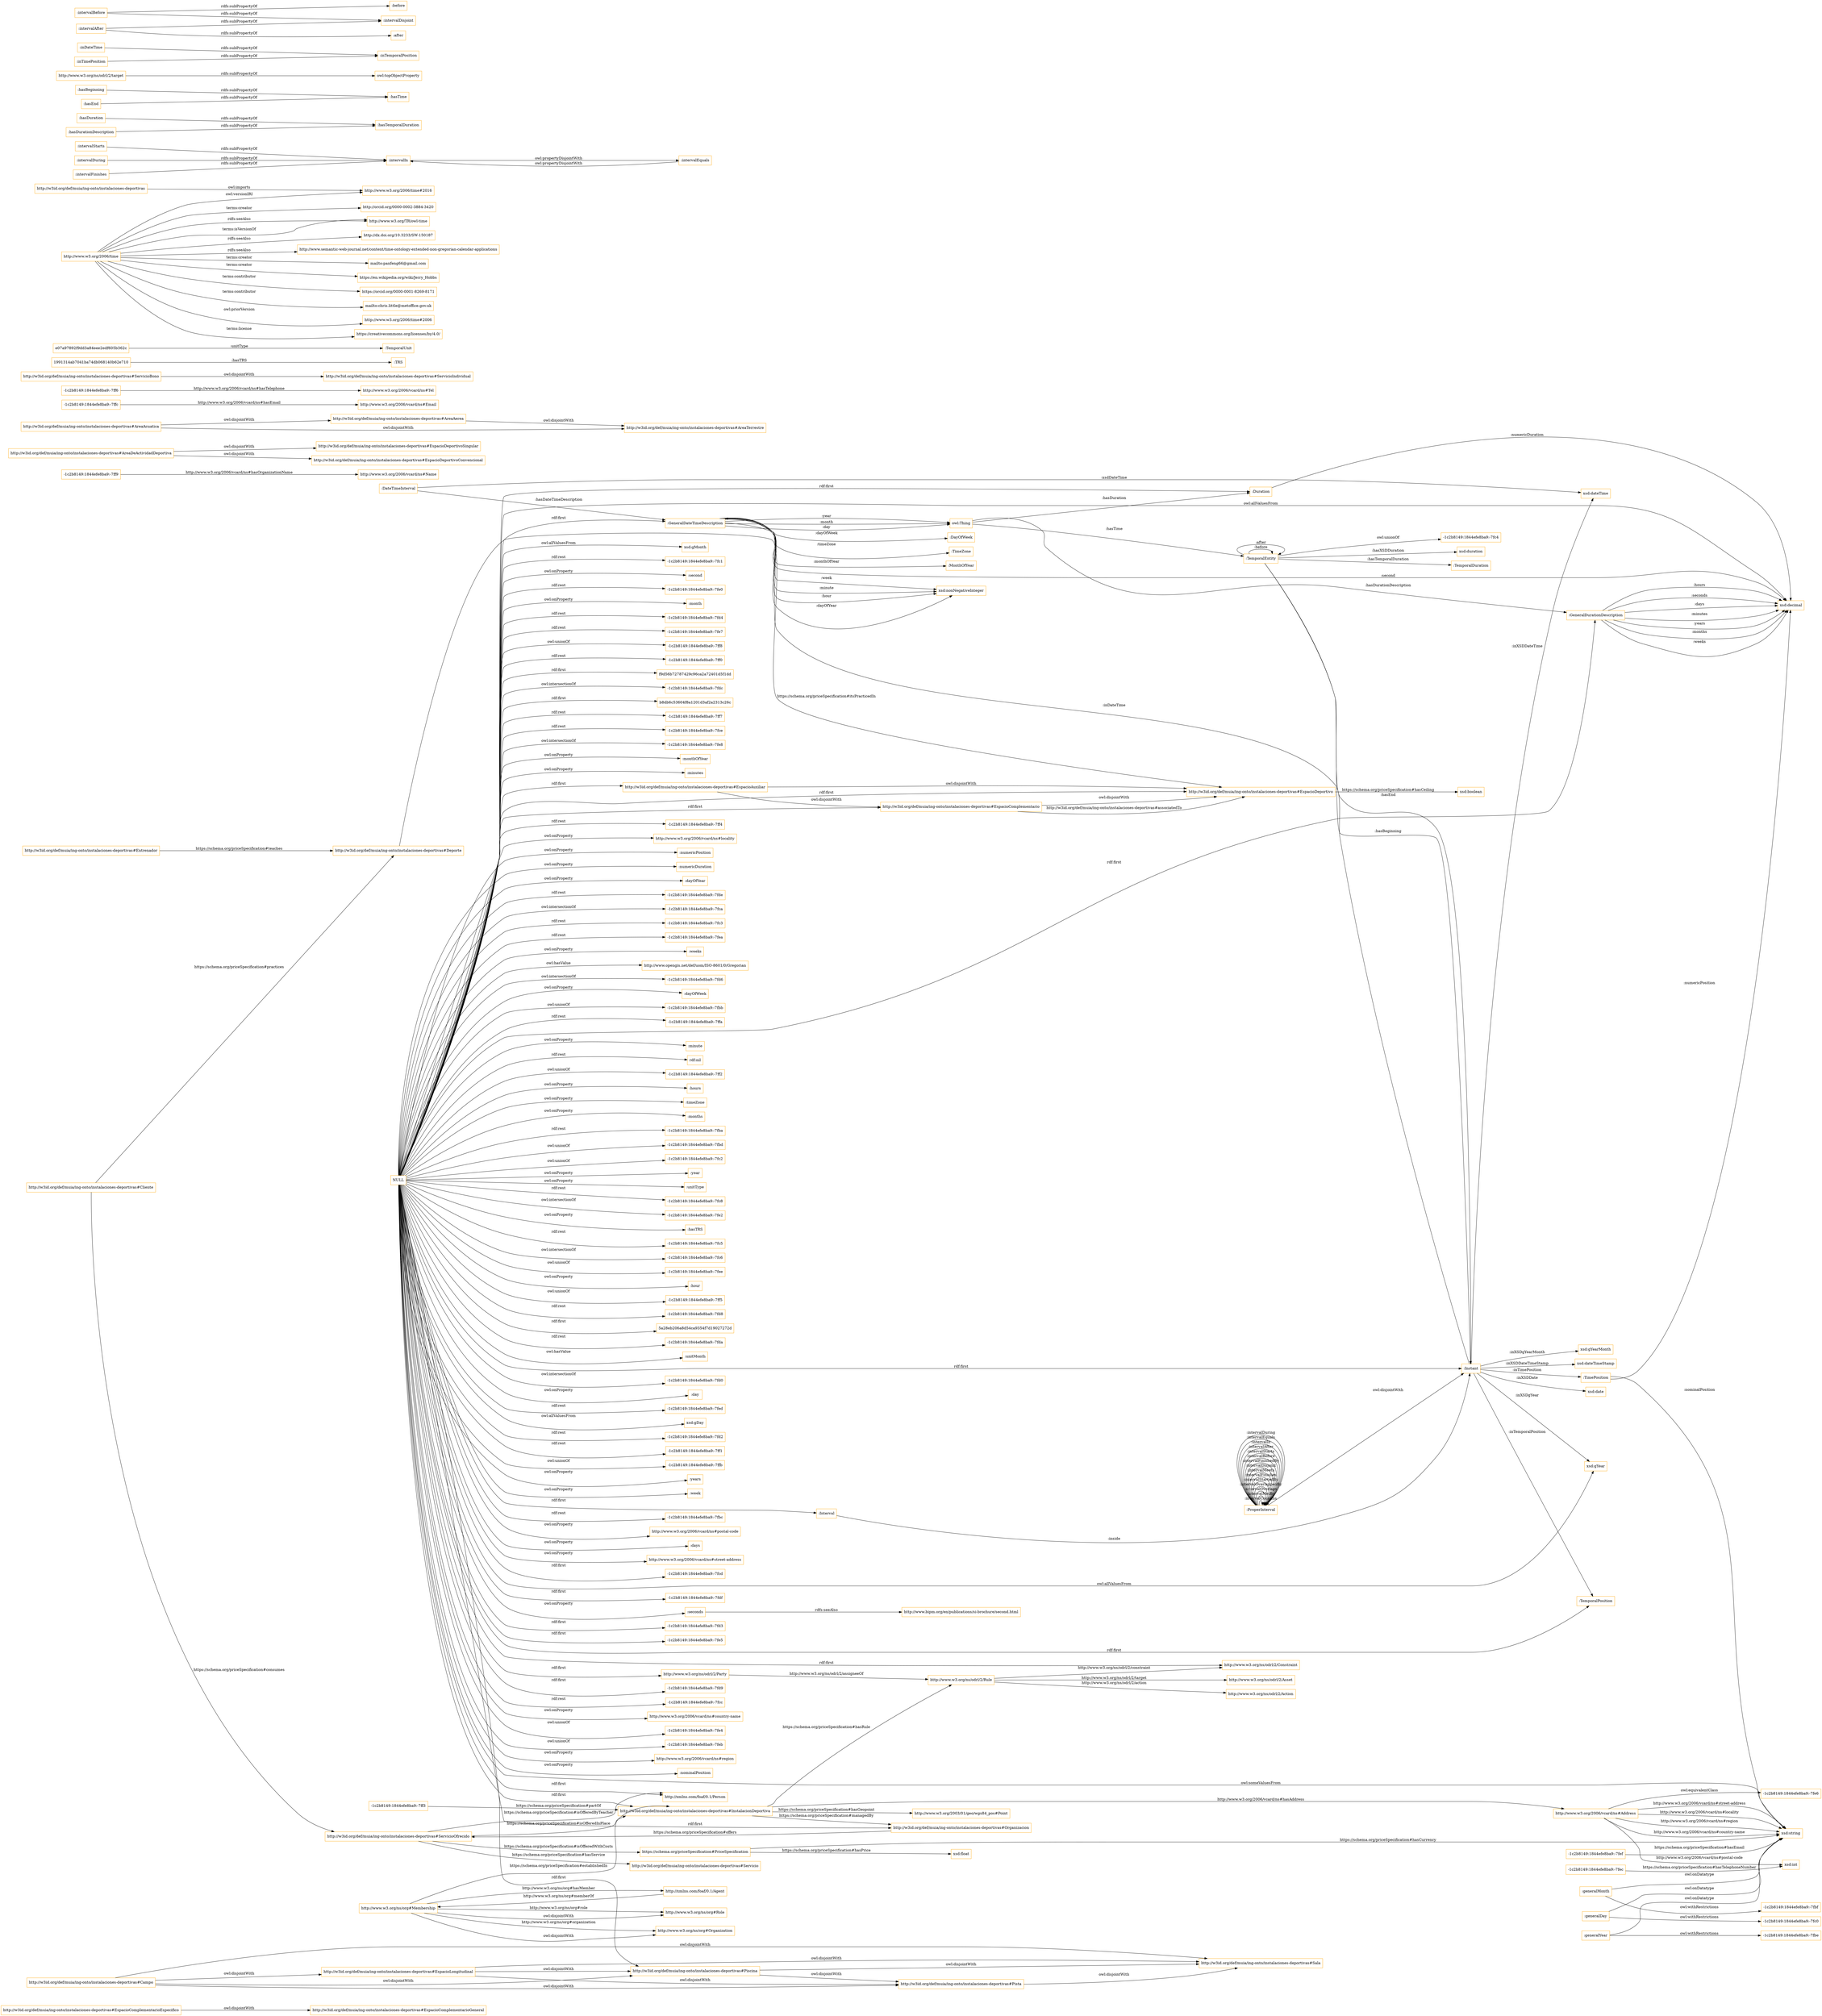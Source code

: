 digraph ar2dtool_diagram { 
rankdir=LR;
size="1501"
node [shape = rectangle, color="orange"]; "http://w3id.org/def/muia/ing-onto/instalaciones-deportivas#EspacioComplementarioEspecifico" "-1c2b8149:1844efe8ba9:-7fe6" "-1c2b8149:1844efe8ba9:-7fcd" "-1c2b8149:1844efe8ba9:-7ff9" "http://w3id.org/def/muia/ing-onto/instalaciones-deportivas#EspacioDeportivoSingular" "http://w3id.org/def/muia/ing-onto/instalaciones-deportivas#EspacioComplementario" "-1c2b8149:1844efe8ba9:-7fdf" "http://www.w3.org/ns/odrl/2/Party" "http://www.w3.org/ns/org#Role" "http://w3id.org/def/muia/ing-onto/instalaciones-deportivas#AreaAerea" "-1c2b8149:1844efe8ba9:-7fd3" "http://w3id.org/def/muia/ing-onto/instalaciones-deportivas#Servicio" "-1c2b8149:1844efe8ba9:-7fe5" "http://www.w3.org/ns/odrl/2/Rule" "-1c2b8149:1844efe8ba9:-7ffc" "http://www.w3.org/2006/vcard/ns#Email" "-1c2b8149:1844efe8ba9:-7ff6" "http://w3id.org/def/muia/ing-onto/instalaciones-deportivas#Entrenador" "https://schema.org/priceSpecification#PriceSpecification" "http://xmlns.com/foaf/0.1/Person" "http://w3id.org/def/muia/ing-onto/instalaciones-deportivas#Piscina" "http://www.w3.org/2006/vcard/ns#Tel" "http://w3id.org/def/muia/ing-onto/instalaciones-deportivas#EspacioAuxiliar" "http://www.w3.org/ns/odrl/2/Asset" "http://w3id.org/def/muia/ing-onto/instalaciones-deportivas#AreaDeActividadDeportiva" "http://www.w3.org/ns/odrl/2/Constraint" "http://w3id.org/def/muia/ing-onto/instalaciones-deportivas#ServicioOfrecido" "http://w3id.org/def/muia/ing-onto/instalaciones-deportivas#EspacioComplementarioGeneral" "http://www.w3.org/ns/org#Organization" "http://w3id.org/def/muia/ing-onto/instalaciones-deportivas#Campo" "http://w3id.org/def/muia/ing-onto/instalaciones-deportivas#EspacioLongitudinal" "http://xmlns.com/foaf/0.1/Agent" "http://www.w3.org/ns/odrl/2/Action" "-1c2b8149:1844efe8ba9:-7fef" "http://w3id.org/def/muia/ing-onto/instalaciones-deportivas#AreaAcuatica" "http://w3id.org/def/muia/ing-onto/instalaciones-deportivas#Cliente" "http://w3id.org/def/muia/ing-onto/instalaciones-deportivas#Sala" "http://w3id.org/def/muia/ing-onto/instalaciones-deportivas#ServicioBono" "http://w3id.org/def/muia/ing-onto/instalaciones-deportivas#InstalacionDeportiva" "http://w3id.org/def/muia/ing-onto/instalaciones-deportivas#Organizacion" "http://w3id.org/def/muia/ing-onto/instalaciones-deportivas#EspacioDeportivo" "http://w3id.org/def/muia/ing-onto/instalaciones-deportivas#Deporte" "http://w3id.org/def/muia/ing-onto/instalaciones-deportivas#Pista" "-1c2b8149:1844efe8ba9:-7ff3" "http://www.w3.org/2006/vcard/ns#Name" "-1c2b8149:1844efe8ba9:-7fec" "http://www.w3.org/ns/org#Membership" "http://w3id.org/def/muia/ing-onto/instalaciones-deportivas#AreaTerrestre" "http://www.w3.org/2003/01/geo/wgs84_pos#Point" "http://w3id.org/def/muia/ing-onto/instalaciones-deportivas#ServicioIndividual" "http://w3id.org/def/muia/ing-onto/instalaciones-deportivas#EspacioDeportivoConvencional" "-1c2b8149:1844efe8ba9:-7fd9" "http://www.w3.org/2006/vcard/ns#Address" ":TimeZone" ":GeneralDateTimeDescription" ":DateTimeInterval" ":TRS" ":TemporalDuration" ":Duration" ":GeneralDurationDescription" ":ProperInterval" ":TimePosition" "e07a97892f9dd3a84eee2edf605b362c" ":TemporalPosition" ":Interval" "1991314ab7041ba74db068140b62e710" ":TemporalEntity" ":MonthOfYear" ":TemporalUnit" ":Instant" ":DayOfWeek" ; /*classes style*/
	"http://w3id.org/def/muia/ing-onto/instalaciones-deportivas#EspacioLongitudinal" -> "http://w3id.org/def/muia/ing-onto/instalaciones-deportivas#Sala" [ label = "owl:disjointWith" ];
	"http://w3id.org/def/muia/ing-onto/instalaciones-deportivas#EspacioLongitudinal" -> "http://w3id.org/def/muia/ing-onto/instalaciones-deportivas#Pista" [ label = "owl:disjointWith" ];
	"http://w3id.org/def/muia/ing-onto/instalaciones-deportivas#EspacioLongitudinal" -> "http://w3id.org/def/muia/ing-onto/instalaciones-deportivas#Piscina" [ label = "owl:disjointWith" ];
	"http://w3id.org/def/muia/ing-onto/instalaciones-deportivas" -> "http://www.w3.org/2006/time#2016" [ label = "owl:imports" ];
	":intervalIn" -> ":intervalEquals" [ label = "owl:propertyDisjointWith" ];
	"http://w3id.org/def/muia/ing-onto/instalaciones-deportivas#AreaAerea" -> "http://w3id.org/def/muia/ing-onto/instalaciones-deportivas#AreaTerrestre" [ label = "owl:disjointWith" ];
	"http://www.w3.org/2006/time" -> "http://orcid.org/0000-0002-3884-3420" [ label = "terms:creator" ];
	"http://www.w3.org/2006/time" -> "http://www.w3.org/TR/owl-time" [ label = "rdfs:seeAlso" ];
	"http://www.w3.org/2006/time" -> "http://dx.doi.org/10.3233/SW-150187" [ label = "rdfs:seeAlso" ];
	"http://www.w3.org/2006/time" -> "http://www.semantic-web-journal.net/content/time-ontology-extended-non-gregorian-calendar-applications" [ label = "rdfs:seeAlso" ];
	"http://www.w3.org/2006/time" -> "http://www.w3.org/TR/owl-time" [ label = "terms:isVersionOf" ];
	"http://www.w3.org/2006/time" -> "http://www.w3.org/2006/time#2016" [ label = "owl:versionIRI" ];
	"http://www.w3.org/2006/time" -> "mailto:panfeng66@gmail.com" [ label = "terms:creator" ];
	"http://www.w3.org/2006/time" -> "https://en.wikipedia.org/wiki/Jerry_Hobbs" [ label = "terms:creator" ];
	"http://www.w3.org/2006/time" -> "https://orcid.org/0000-0001-8269-8171" [ label = "terms:contributor" ];
	"http://www.w3.org/2006/time" -> "mailto:chris.little@metoffice.gov.uk" [ label = "terms:contributor" ];
	"http://www.w3.org/2006/time" -> "http://www.w3.org/2006/time#2006" [ label = "owl:priorVersion" ];
	"http://www.w3.org/2006/time" -> "https://creativecommons.org/licenses/by/4.0/" [ label = "terms:license" ];
	":generalMonth" -> "-1c2b8149:1844efe8ba9:-7fbf" [ label = "owl:withRestrictions" ];
	":generalMonth" -> "xsd:string" [ label = "owl:onDatatype" ];
	"http://w3id.org/def/muia/ing-onto/instalaciones-deportivas#Piscina" -> "http://w3id.org/def/muia/ing-onto/instalaciones-deportivas#Sala" [ label = "owl:disjointWith" ];
	"http://w3id.org/def/muia/ing-onto/instalaciones-deportivas#Piscina" -> "http://w3id.org/def/muia/ing-onto/instalaciones-deportivas#Pista" [ label = "owl:disjointWith" ];
	"http://w3id.org/def/muia/ing-onto/instalaciones-deportivas#EspacioAuxiliar" -> "http://w3id.org/def/muia/ing-onto/instalaciones-deportivas#EspacioDeportivo" [ label = "owl:disjointWith" ];
	"http://w3id.org/def/muia/ing-onto/instalaciones-deportivas#EspacioAuxiliar" -> "http://w3id.org/def/muia/ing-onto/instalaciones-deportivas#EspacioComplementario" [ label = "owl:disjointWith" ];
	":intervalStarts" -> ":intervalIn" [ label = "rdfs:subPropertyOf" ];
	":hasDuration" -> ":hasTemporalDuration" [ label = "rdfs:subPropertyOf" ];
	":ProperInterval" -> ":Instant" [ label = "owl:disjointWith" ];
	"http://w3id.org/def/muia/ing-onto/instalaciones-deportivas#EspacioComplementario" -> "http://w3id.org/def/muia/ing-onto/instalaciones-deportivas#EspacioDeportivo" [ label = "owl:disjointWith" ];
	":hasBeginning" -> ":hasTime" [ label = "rdfs:subPropertyOf" ];
	"http://www.w3.org/ns/odrl/2/target" -> "owl:topObjectProperty" [ label = "rdfs:subPropertyOf" ];
	"http://w3id.org/def/muia/ing-onto/instalaciones-deportivas#ServicioBono" -> "http://w3id.org/def/muia/ing-onto/instalaciones-deportivas#ServicioIndividual" [ label = "owl:disjointWith" ];
	"http://w3id.org/def/muia/ing-onto/instalaciones-deportivas#Pista" -> "http://w3id.org/def/muia/ing-onto/instalaciones-deportivas#Sala" [ label = "owl:disjointWith" ];
	":intervalEquals" -> ":intervalIn" [ label = "owl:propertyDisjointWith" ];
	":seconds" -> "http://www.bipm.org/en/publications/si-brochure/second.html" [ label = "rdfs:seeAlso" ];
	":intervalDuring" -> ":intervalIn" [ label = "rdfs:subPropertyOf" ];
	"http://www.w3.org/ns/org#Membership" -> "http://www.w3.org/ns/org#Role" [ label = "owl:disjointWith" ];
	"http://www.w3.org/ns/org#Membership" -> "http://www.w3.org/ns/org#Organization" [ label = "owl:disjointWith" ];
	"http://w3id.org/def/muia/ing-onto/instalaciones-deportivas#Campo" -> "http://w3id.org/def/muia/ing-onto/instalaciones-deportivas#Sala" [ label = "owl:disjointWith" ];
	"http://w3id.org/def/muia/ing-onto/instalaciones-deportivas#Campo" -> "http://w3id.org/def/muia/ing-onto/instalaciones-deportivas#Pista" [ label = "owl:disjointWith" ];
	"http://w3id.org/def/muia/ing-onto/instalaciones-deportivas#Campo" -> "http://w3id.org/def/muia/ing-onto/instalaciones-deportivas#Piscina" [ label = "owl:disjointWith" ];
	"http://w3id.org/def/muia/ing-onto/instalaciones-deportivas#Campo" -> "http://w3id.org/def/muia/ing-onto/instalaciones-deportivas#EspacioLongitudinal" [ label = "owl:disjointWith" ];
	"http://w3id.org/def/muia/ing-onto/instalaciones-deportivas#EspacioComplementarioEspecifico" -> "http://w3id.org/def/muia/ing-onto/instalaciones-deportivas#EspacioComplementarioGeneral" [ label = "owl:disjointWith" ];
	":inDateTime" -> ":inTemporalPosition" [ label = "rdfs:subPropertyOf" ];
	":intervalFinishes" -> ":intervalIn" [ label = "rdfs:subPropertyOf" ];
	"NULL" -> "-1c2b8149:1844efe8ba9:-7fcc" [ label = "rdf:rest" ];
	"NULL" -> "http://xmlns.com/foaf/0.1/Person" [ label = "rdf:first" ];
	"NULL" -> "http://www.w3.org/2006/vcard/ns#country-name" [ label = "owl:onProperty" ];
	"NULL" -> "-1c2b8149:1844efe8ba9:-7fe4" [ label = "owl:unionOf" ];
	"NULL" -> "-1c2b8149:1844efe8ba9:-7fe5" [ label = "rdf:first" ];
	"NULL" -> "-1c2b8149:1844efe8ba9:-7feb" [ label = "owl:unionOf" ];
	"NULL" -> "http://www.w3.org/2006/vcard/ns#region" [ label = "owl:onProperty" ];
	"NULL" -> ":nominalPosition" [ label = "owl:onProperty" ];
	"NULL" -> "-1c2b8149:1844efe8ba9:-7fd3" [ label = "rdf:first" ];
	"NULL" -> "xsd:gMonth" [ label = "owl:allValuesFrom" ];
	"NULL" -> "-1c2b8149:1844efe8ba9:-7fc1" [ label = "rdf:rest" ];
	"NULL" -> ":second" [ label = "owl:onProperty" ];
	"NULL" -> "-1c2b8149:1844efe8ba9:-7fe0" [ label = "rdf:rest" ];
	"NULL" -> ":month" [ label = "owl:onProperty" ];
	"NULL" -> "-1c2b8149:1844efe8ba9:-7fd4" [ label = "rdf:rest" ];
	"NULL" -> "-1c2b8149:1844efe8ba9:-7fe7" [ label = "rdf:rest" ];
	"NULL" -> "-1c2b8149:1844efe8ba9:-7fd9" [ label = "rdf:first" ];
	"NULL" -> "-1c2b8149:1844efe8ba9:-7ff8" [ label = "owl:unionOf" ];
	"NULL" -> ":GeneralDurationDescription" [ label = "rdf:first" ];
	"NULL" -> "-1c2b8149:1844efe8ba9:-7ff0" [ label = "rdf:rest" ];
	"NULL" -> "f9d56b72787429c96ca2a72401d5f1dd" [ label = "rdf:first" ];
	"NULL" -> "-1c2b8149:1844efe8ba9:-7fdc" [ label = "owl:intersectionOf" ];
	"NULL" -> ":GeneralDateTimeDescription" [ label = "rdf:first" ];
	"NULL" -> "b8db6c53604f8a1201d3af2a2313c26c" [ label = "rdf:first" ];
	"NULL" -> "-1c2b8149:1844efe8ba9:-7ff7" [ label = "rdf:rest" ];
	"NULL" -> "-1c2b8149:1844efe8ba9:-7fce" [ label = "rdf:rest" ];
	"NULL" -> "-1c2b8149:1844efe8ba9:-7fe8" [ label = "owl:intersectionOf" ];
	"NULL" -> ":monthOfYear" [ label = "owl:onProperty" ];
	"NULL" -> ":minutes" [ label = "owl:onProperty" ];
	"NULL" -> "http://w3id.org/def/muia/ing-onto/instalaciones-deportivas#InstalacionDeportiva" [ label = "rdf:first" ];
	"NULL" -> "-1c2b8149:1844efe8ba9:-7ff4" [ label = "rdf:rest" ];
	"NULL" -> "http://www.w3.org/2006/vcard/ns#locality" [ label = "owl:onProperty" ];
	"NULL" -> ":numericPosition" [ label = "owl:onProperty" ];
	"NULL" -> ":numericDuration" [ label = "owl:onProperty" ];
	"NULL" -> ":dayOfYear" [ label = "owl:onProperty" ];
	"NULL" -> "-1c2b8149:1844efe8ba9:-7fde" [ label = "rdf:rest" ];
	"NULL" -> "-1c2b8149:1844efe8ba9:-7fca" [ label = "owl:intersectionOf" ];
	"NULL" -> "-1c2b8149:1844efe8ba9:-7fc3" [ label = "rdf:rest" ];
	"NULL" -> "-1c2b8149:1844efe8ba9:-7fea" [ label = "rdf:rest" ];
	"NULL" -> ":weeks" [ label = "owl:onProperty" ];
	"NULL" -> "http://www.opengis.net/def/uom/ISO-8601/0/Gregorian" [ label = "owl:hasValue" ];
	"NULL" -> ":TemporalPosition" [ label = "rdf:first" ];
	"NULL" -> "http://w3id.org/def/muia/ing-onto/instalaciones-deportivas#EspacioComplementario" [ label = "rdf:first" ];
	"NULL" -> "-1c2b8149:1844efe8ba9:-7fd6" [ label = "owl:intersectionOf" ];
	"NULL" -> ":dayOfWeek" [ label = "owl:onProperty" ];
	"NULL" -> "-1c2b8149:1844efe8ba9:-7fbb" [ label = "owl:unionOf" ];
	"NULL" -> "-1c2b8149:1844efe8ba9:-7ffa" [ label = "rdf:rest" ];
	"NULL" -> ":minute" [ label = "owl:onProperty" ];
	"NULL" -> "rdf:nil" [ label = "rdf:rest" ];
	"NULL" -> "-1c2b8149:1844efe8ba9:-7ff2" [ label = "owl:unionOf" ];
	"NULL" -> ":hours" [ label = "owl:onProperty" ];
	"NULL" -> ":timeZone" [ label = "owl:onProperty" ];
	"NULL" -> ":months" [ label = "owl:onProperty" ];
	"NULL" -> "-1c2b8149:1844efe8ba9:-7fba" [ label = "rdf:rest" ];
	"NULL" -> "-1c2b8149:1844efe8ba9:-7fbd" [ label = "owl:unionOf" ];
	"NULL" -> "-1c2b8149:1844efe8ba9:-7fc2" [ label = "owl:unionOf" ];
	"NULL" -> "http://www.w3.org/ns/odrl/2/Party" [ label = "rdf:first" ];
	"NULL" -> ":Duration" [ label = "rdf:first" ];
	"NULL" -> ":year" [ label = "owl:onProperty" ];
	"NULL" -> ":unitType" [ label = "owl:onProperty" ];
	"NULL" -> "-1c2b8149:1844efe8ba9:-7fc8" [ label = "rdf:rest" ];
	"NULL" -> "http://w3id.org/def/muia/ing-onto/instalaciones-deportivas#EspacioAuxiliar" [ label = "rdf:first" ];
	"NULL" -> ":seconds" [ label = "owl:onProperty" ];
	"NULL" -> "-1c2b8149:1844efe8ba9:-7fe2" [ label = "owl:intersectionOf" ];
	"NULL" -> ":hasTRS" [ label = "owl:onProperty" ];
	"NULL" -> "-1c2b8149:1844efe8ba9:-7fc5" [ label = "rdf:rest" ];
	"NULL" -> "-1c2b8149:1844efe8ba9:-7fc6" [ label = "owl:intersectionOf" ];
	"NULL" -> "-1c2b8149:1844efe8ba9:-7fee" [ label = "owl:unionOf" ];
	"NULL" -> ":hour" [ label = "owl:onProperty" ];
	"NULL" -> "-1c2b8149:1844efe8ba9:-7ff5" [ label = "owl:unionOf" ];
	"NULL" -> "-1c2b8149:1844efe8ba9:-7fd8" [ label = "rdf:rest" ];
	"NULL" -> "http://w3id.org/def/muia/ing-onto/instalaciones-deportivas#EspacioDeportivo" [ label = "rdf:first" ];
	"NULL" -> "5a28eb206a8d54ca9354f7d19027272d" [ label = "rdf:first" ];
	"NULL" -> "-1c2b8149:1844efe8ba9:-7fda" [ label = "rdf:rest" ];
	"NULL" -> ":unitMonth" [ label = "owl:hasValue" ];
	"NULL" -> "xsd:gYear" [ label = "owl:allValuesFrom" ];
	"NULL" -> "-1c2b8149:1844efe8ba9:-7fd0" [ label = "owl:intersectionOf" ];
	"NULL" -> ":day" [ label = "owl:onProperty" ];
	"NULL" -> "-1c2b8149:1844efe8ba9:-7fed" [ label = "rdf:rest" ];
	"NULL" -> "xsd:gDay" [ label = "owl:allValuesFrom" ];
	"NULL" -> "-1c2b8149:1844efe8ba9:-7fd2" [ label = "rdf:rest" ];
	"NULL" -> ":Interval" [ label = "rdf:first" ];
	"NULL" -> "-1c2b8149:1844efe8ba9:-7ff1" [ label = "rdf:rest" ];
	"NULL" -> "-1c2b8149:1844efe8ba9:-7ffb" [ label = "owl:unionOf" ];
	"NULL" -> ":Instant" [ label = "rdf:first" ];
	"NULL" -> ":years" [ label = "owl:onProperty" ];
	"NULL" -> "http://www.w3.org/ns/odrl/2/Constraint" [ label = "rdf:first" ];
	"NULL" -> ":week" [ label = "owl:onProperty" ];
	"NULL" -> "xsd:decimal" [ label = "owl:allValuesFrom" ];
	"NULL" -> "-1c2b8149:1844efe8ba9:-7fdf" [ label = "rdf:first" ];
	"NULL" -> "-1c2b8149:1844efe8ba9:-7fbc" [ label = "rdf:rest" ];
	"NULL" -> "http://w3id.org/def/muia/ing-onto/instalaciones-deportivas#Piscina" [ label = "rdf:first" ];
	"NULL" -> "http://w3id.org/def/muia/ing-onto/instalaciones-deportivas#Organizacion" [ label = "rdf:first" ];
	"NULL" -> "-1c2b8149:1844efe8ba9:-7fcd" [ label = "rdf:first" ];
	"NULL" -> "http://www.w3.org/2006/vcard/ns#postal-code" [ label = "owl:onProperty" ];
	"NULL" -> ":days" [ label = "owl:onProperty" ];
	"NULL" -> "http://www.w3.org/2006/vcard/ns#street-address" [ label = "owl:onProperty" ];
	"NULL" -> "xsd:string" [ label = "owl:someValuesFrom" ];
	"http://w3id.org/def/muia/ing-onto/instalaciones-deportivas#AreaAcuatica" -> "http://w3id.org/def/muia/ing-onto/instalaciones-deportivas#AreaTerrestre" [ label = "owl:disjointWith" ];
	"http://w3id.org/def/muia/ing-onto/instalaciones-deportivas#AreaAcuatica" -> "http://w3id.org/def/muia/ing-onto/instalaciones-deportivas#AreaAerea" [ label = "owl:disjointWith" ];
	":intervalBefore" -> ":intervalDisjoint" [ label = "rdfs:subPropertyOf" ];
	":intervalBefore" -> ":before" [ label = "rdfs:subPropertyOf" ];
	":TemporalEntity" -> "-1c2b8149:1844efe8ba9:-7fc4" [ label = "owl:unionOf" ];
	":intervalAfter" -> ":after" [ label = "rdfs:subPropertyOf" ];
	":intervalAfter" -> ":intervalDisjoint" [ label = "rdfs:subPropertyOf" ];
	":hasEnd" -> ":hasTime" [ label = "rdfs:subPropertyOf" ];
	":inTimePosition" -> ":inTemporalPosition" [ label = "rdfs:subPropertyOf" ];
	":generalDay" -> "-1c2b8149:1844efe8ba9:-7fc0" [ label = "owl:withRestrictions" ];
	":generalDay" -> "xsd:string" [ label = "owl:onDatatype" ];
	"http://w3id.org/def/muia/ing-onto/instalaciones-deportivas#AreaDeActividadDeportiva" -> "http://w3id.org/def/muia/ing-onto/instalaciones-deportivas#EspacioDeportivoSingular" [ label = "owl:disjointWith" ];
	"http://w3id.org/def/muia/ing-onto/instalaciones-deportivas#AreaDeActividadDeportiva" -> "http://w3id.org/def/muia/ing-onto/instalaciones-deportivas#EspacioDeportivoConvencional" [ label = "owl:disjointWith" ];
	":generalYear" -> "-1c2b8149:1844efe8ba9:-7fbe" [ label = "owl:withRestrictions" ];
	":generalYear" -> "xsd:string" [ label = "owl:onDatatype" ];
	"http://www.w3.org/2006/vcard/ns#Address" -> "-1c2b8149:1844efe8ba9:-7fe6" [ label = "owl:equivalentClass" ];
	":hasDurationDescription" -> ":hasTemporalDuration" [ label = "rdfs:subPropertyOf" ];
	":TimePosition" -> "xsd:string" [ label = ":nominalPosition" ];
	":GeneralDateTimeDescription" -> ":DayOfWeek" [ label = ":dayOfWeek" ];
	"https://schema.org/priceSpecification#PriceSpecification" -> "xsd:string" [ label = "https://schema.org/priceSpecification#hasCurrency" ];
	":TemporalEntity" -> ":Instant" [ label = ":hasEnd" ];
	":Instant" -> "xsd:gYear" [ label = ":inXSDgYear" ];
	":ProperInterval" -> ":ProperInterval" [ label = ":intervalContains" ];
	":TemporalEntity" -> ":Instant" [ label = ":hasBeginning" ];
	"http://www.w3.org/2006/vcard/ns#Address" -> "xsd:int" [ label = "http://www.w3.org/2006/vcard/ns#postal-code" ];
	":GeneralDurationDescription" -> "xsd:decimal" [ label = ":hours" ];
	"e07a97892f9dd3a84eee2edf605b362c" -> ":TemporalUnit" [ label = ":unitType" ];
	"http://w3id.org/def/muia/ing-onto/instalaciones-deportivas#ServicioOfrecido" -> "http://xmlns.com/foaf/0.1/Person" [ label = "https://schema.org/priceSpecification#isOfferedByTeacher" ];
	":GeneralDateTimeDescription" -> "owl:Thing" [ label = ":year" ];
	"http://xmlns.com/foaf/0.1/Agent" -> "http://www.w3.org/ns/org#Membership" [ label = "http://www.w3.org/ns/org#memberOf" ];
	":ProperInterval" -> ":ProperInterval" [ label = ":intervalMetBy" ];
	"http://w3id.org/def/muia/ing-onto/instalaciones-deportivas#Entrenador" -> "http://w3id.org/def/muia/ing-onto/instalaciones-deportivas#Deporte" [ label = "https://schema.org/priceSpecification#teaches" ];
	":Instant" -> "xsd:dateTimeStamp" [ label = ":inXSDDateTimeStamp" ];
	"owl:Thing" -> ":GeneralDurationDescription" [ label = ":hasDurationDescription" ];
	"http://www.w3.org/2006/vcard/ns#Address" -> "xsd:string" [ label = "http://www.w3.org/2006/vcard/ns#region" ];
	":ProperInterval" -> ":ProperInterval" [ label = ":intervalOverlaps" ];
	":GeneralDurationDescription" -> "xsd:decimal" [ label = ":seconds" ];
	":Instant" -> "xsd:date" [ label = ":inXSDDate" ];
	":DateTimeInterval" -> "xsd:dateTime" [ label = ":xsdDateTime" ];
	":ProperInterval" -> ":ProperInterval" [ label = ":intervalOverlappedBy" ];
	"-1c2b8149:1844efe8ba9:-7fec" -> "xsd:int" [ label = "https://schema.org/priceSpecification#hasTelephoneNumber" ];
	"-1c2b8149:1844efe8ba9:-7ff9" -> "http://www.w3.org/2006/vcard/ns#Name" [ label = "http://www.w3.org/2006/vcard/ns#hasOrganizationName" ];
	"http://w3id.org/def/muia/ing-onto/instalaciones-deportivas#InstalacionDeportiva" -> "http://www.w3.org/2006/vcard/ns#Address" [ label = "http://www.w3.org/2006/vcard/ns#hasAddress" ];
	"http://www.w3.org/ns/org#Membership" -> "http://w3id.org/def/muia/ing-onto/instalaciones-deportivas#InstalacionDeportiva" [ label = "https://schema.org/priceSpecification#establishedIn" ];
	"http://w3id.org/def/muia/ing-onto/instalaciones-deportivas#InstalacionDeportiva" -> "http://www.w3.org/2003/01/geo/wgs84_pos#Point" [ label = "https://schema.org/priceSpecification#hasGeopoint" ];
	":GeneralDateTimeDescription" -> ":TimeZone" [ label = ":timeZone" ];
	":Instant" -> ":TemporalPosition" [ label = ":inTemporalPosition" ];
	":GeneralDurationDescription" -> "xsd:decimal" [ label = ":days" ];
	"http://w3id.org/def/muia/ing-onto/instalaciones-deportivas#ServicioOfrecido" -> "http://w3id.org/def/muia/ing-onto/instalaciones-deportivas#InstalacionDeportiva" [ label = "https://schema.org/priceSpecification#isOfferedInPlace" ];
	"http://w3id.org/def/muia/ing-onto/instalaciones-deportivas#Cliente" -> "http://w3id.org/def/muia/ing-onto/instalaciones-deportivas#ServicioOfrecido" [ label = "https://schema.org/priceSpecification#consumes" ];
	"http://www.w3.org/2006/vcard/ns#Address" -> "xsd:string" [ label = "http://www.w3.org/2006/vcard/ns#country-name" ];
	"owl:Thing" -> ":TemporalEntity" [ label = ":hasTime" ];
	"-1c2b8149:1844efe8ba9:-7fef" -> "xsd:string" [ label = "https://schema.org/priceSpecification#hasEmail" ];
	"http://www.w3.org/2006/vcard/ns#Address" -> "xsd:string" [ label = "http://www.w3.org/2006/vcard/ns#street-address" ];
	":ProperInterval" -> ":ProperInterval" [ label = ":intervalStartedBy" ];
	"http://w3id.org/def/muia/ing-onto/instalaciones-deportivas#Cliente" -> "http://w3id.org/def/muia/ing-onto/instalaciones-deportivas#Deporte" [ label = "https://schema.org/priceSpecification#practices" ];
	":Instant" -> "xsd:dateTime" [ label = ":inXSDDateTime" ];
	":Instant" -> "xsd:gYearMonth" [ label = ":inXSDgYearMonth" ];
	"http://w3id.org/def/muia/ing-onto/instalaciones-deportivas#InstalacionDeportiva" -> "http://w3id.org/def/muia/ing-onto/instalaciones-deportivas#Organizacion" [ label = "https://schema.org/priceSpecification#managedBy" ];
	":Instant" -> ":GeneralDateTimeDescription" [ label = ":inDateTime" ];
	"-1c2b8149:1844efe8ba9:-7ff6" -> "http://www.w3.org/2006/vcard/ns#Tel" [ label = "http://www.w3.org/2006/vcard/ns#hasTelephone" ];
	":TemporalEntity" -> "xsd:duration" [ label = ":hasXSDDuration" ];
	"http://w3id.org/def/muia/ing-onto/instalaciones-deportivas#Organizacion" -> "http://w3id.org/def/muia/ing-onto/instalaciones-deportivas#ServicioOfrecido" [ label = "https://schema.org/priceSpecification#offers" ];
	"-1c2b8149:1844efe8ba9:-7ffc" -> "http://www.w3.org/2006/vcard/ns#Email" [ label = "http://www.w3.org/2006/vcard/ns#hasEmail" ];
	":GeneralDateTimeDescription" -> "xsd:nonNegativeInteger" [ label = ":minute" ];
	"http://w3id.org/def/muia/ing-onto/instalaciones-deportivas#EspacioDeportivo" -> "xsd:boolean" [ label = "https://schema.org/priceSpecification#hasCeiling" ];
	":GeneralDurationDescription" -> "xsd:decimal" [ label = ":minutes" ];
	":GeneralDateTimeDescription" -> "xsd:nonNegativeInteger" [ label = ":hour" ];
	"http://w3id.org/def/muia/ing-onto/instalaciones-deportivas#ServicioOfrecido" -> "http://w3id.org/def/muia/ing-onto/instalaciones-deportivas#Servicio" [ label = "https://schema.org/priceSpecification#hasService" ];
	"http://w3id.org/def/muia/ing-onto/instalaciones-deportivas#ServicioOfrecido" -> "https://schema.org/priceSpecification#PriceSpecification" [ label = "https://schema.org/priceSpecification#isOfferedWithCosts" ];
	":ProperInterval" -> ":ProperInterval" [ label = ":intervalFinishes" ];
	"http://www.w3.org/ns/odrl/2/Rule" -> "http://www.w3.org/ns/odrl/2/Action" [ label = "http://www.w3.org/ns/odrl/2/action" ];
	"http://www.w3.org/ns/odrl/2/Party" -> "http://www.w3.org/ns/odrl/2/Rule" [ label = "http://www.w3.org/ns/odrl/2/assigneeOf" ];
	"http://w3id.org/def/muia/ing-onto/instalaciones-deportivas#EspacioComplementario" -> "http://w3id.org/def/muia/ing-onto/instalaciones-deportivas#EspacioDeportivo" [ label = "http://w3id.org/def/muia/ing-onto/instalaciones-deportivas#associatedTo" ];
	":Instant" -> ":TimePosition" [ label = ":inTimePosition" ];
	":GeneralDurationDescription" -> "xsd:decimal" [ label = ":years" ];
	":ProperInterval" -> ":ProperInterval" [ label = ":intervalMeets" ];
	"1991314ab7041ba74db068140b62e710" -> ":TRS" [ label = ":hasTRS" ];
	":GeneralDateTimeDescription" -> "xsd:nonNegativeInteger" [ label = ":dayOfYear" ];
	"http://www.w3.org/2006/vcard/ns#Address" -> "xsd:string" [ label = "http://www.w3.org/2006/vcard/ns#locality" ];
	":GeneralDateTimeDescription" -> "xsd:nonNegativeInteger" [ label = ":week" ];
	"owl:Thing" -> ":Duration" [ label = ":hasDuration" ];
	"http://www.w3.org/ns/org#Membership" -> "http://www.w3.org/ns/org#Organization" [ label = "http://www.w3.org/ns/org#organization" ];
	":GeneralDurationDescription" -> "xsd:decimal" [ label = ":months" ];
	"http://w3id.org/def/muia/ing-onto/instalaciones-deportivas#Deporte" -> "http://w3id.org/def/muia/ing-onto/instalaciones-deportivas#EspacioDeportivo" [ label = "https://schema.org/priceSpecification#itsPracticedIn" ];
	":TimePosition" -> "xsd:decimal" [ label = ":numericPosition" ];
	":TemporalEntity" -> ":TemporalDuration" [ label = ":hasTemporalDuration" ];
	"-1c2b8149:1844efe8ba9:-7ff3" -> "http://w3id.org/def/muia/ing-onto/instalaciones-deportivas#InstalacionDeportiva" [ label = "https://schema.org/priceSpecification#partOf" ];
	":GeneralDateTimeDescription" -> "owl:Thing" [ label = ":month" ];
	":ProperInterval" -> ":ProperInterval" [ label = ":intervalDisjoint" ];
	"https://schema.org/priceSpecification#PriceSpecification" -> "xsd:float" [ label = "https://schema.org/priceSpecification#hasPrice" ];
	":ProperInterval" -> ":ProperInterval" [ label = ":intervalFinishedBy" ];
	"http://www.w3.org/ns/org#Membership" -> "http://www.w3.org/ns/org#Role" [ label = "http://www.w3.org/ns/org#role" ];
	"http://www.w3.org/ns/odrl/2/Rule" -> "http://www.w3.org/ns/odrl/2/Constraint" [ label = "http://www.w3.org/ns/odrl/2/constraint" ];
	"http://www.w3.org/ns/odrl/2/Rule" -> "http://www.w3.org/ns/odrl/2/Asset" [ label = "http://www.w3.org/ns/odrl/2/target" ];
	":TemporalEntity" -> ":TemporalEntity" [ label = ":before" ];
	":ProperInterval" -> ":ProperInterval" [ label = ":intervalBefore" ];
	"http://www.w3.org/ns/org#Membership" -> "http://xmlns.com/foaf/0.1/Agent" [ label = "http://www.w3.org/ns/org#hasMember" ];
	":GeneralDateTimeDescription" -> "xsd:decimal" [ label = ":second" ];
	":GeneralDurationDescription" -> "xsd:decimal" [ label = ":weeks" ];
	":TemporalEntity" -> ":TemporalEntity" [ label = ":after" ];
	":ProperInterval" -> ":ProperInterval" [ label = ":intervalStarts" ];
	":GeneralDateTimeDescription" -> ":MonthOfYear" [ label = ":monthOfYear" ];
	":ProperInterval" -> ":ProperInterval" [ label = ":intervalAfter" ];
	":Interval" -> ":Instant" [ label = ":inside" ];
	":GeneralDateTimeDescription" -> "owl:Thing" [ label = ":day" ];
	":DateTimeInterval" -> ":GeneralDateTimeDescription" [ label = ":hasDateTimeDescription" ];
	":ProperInterval" -> ":ProperInterval" [ label = ":intervalIn" ];
	":Duration" -> "xsd:decimal" [ label = ":numericDuration" ];
	":ProperInterval" -> ":ProperInterval" [ label = ":intervalEquals" ];
	":ProperInterval" -> ":ProperInterval" [ label = ":intervalDuring" ];
	"http://w3id.org/def/muia/ing-onto/instalaciones-deportivas#InstalacionDeportiva" -> "http://www.w3.org/ns/odrl/2/Rule" [ label = "https://schema.org/priceSpecification#hasRule" ];

}
